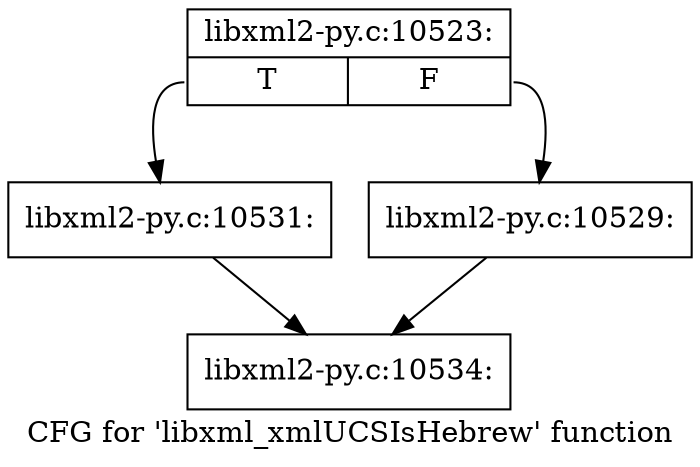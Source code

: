digraph "CFG for 'libxml_xmlUCSIsHebrew' function" {
	label="CFG for 'libxml_xmlUCSIsHebrew' function";

	Node0x45e5550 [shape=record,label="{libxml2-py.c:10523:|{<s0>T|<s1>F}}"];
	Node0x45e5550:s0 -> Node0x45e6580;
	Node0x45e5550:s1 -> Node0x45e6530;
	Node0x45e6530 [shape=record,label="{libxml2-py.c:10529:}"];
	Node0x45e6530 -> Node0x45e4de0;
	Node0x45e6580 [shape=record,label="{libxml2-py.c:10531:}"];
	Node0x45e6580 -> Node0x45e4de0;
	Node0x45e4de0 [shape=record,label="{libxml2-py.c:10534:}"];
}
